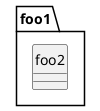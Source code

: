 {
  "sha1": "mc251up7pkn37nc5jwe59gk3ffwiilb",
  "insertion": {
    "when": "2024-06-03T18:59:35.067Z",
    "url": "https://github.com/plantuml/plantuml/issues/1286",
    "user": "plantuml@gmail.com"
  }
}
@startuml
skinparam style strictuml

class foo1.foo2
@enduml
